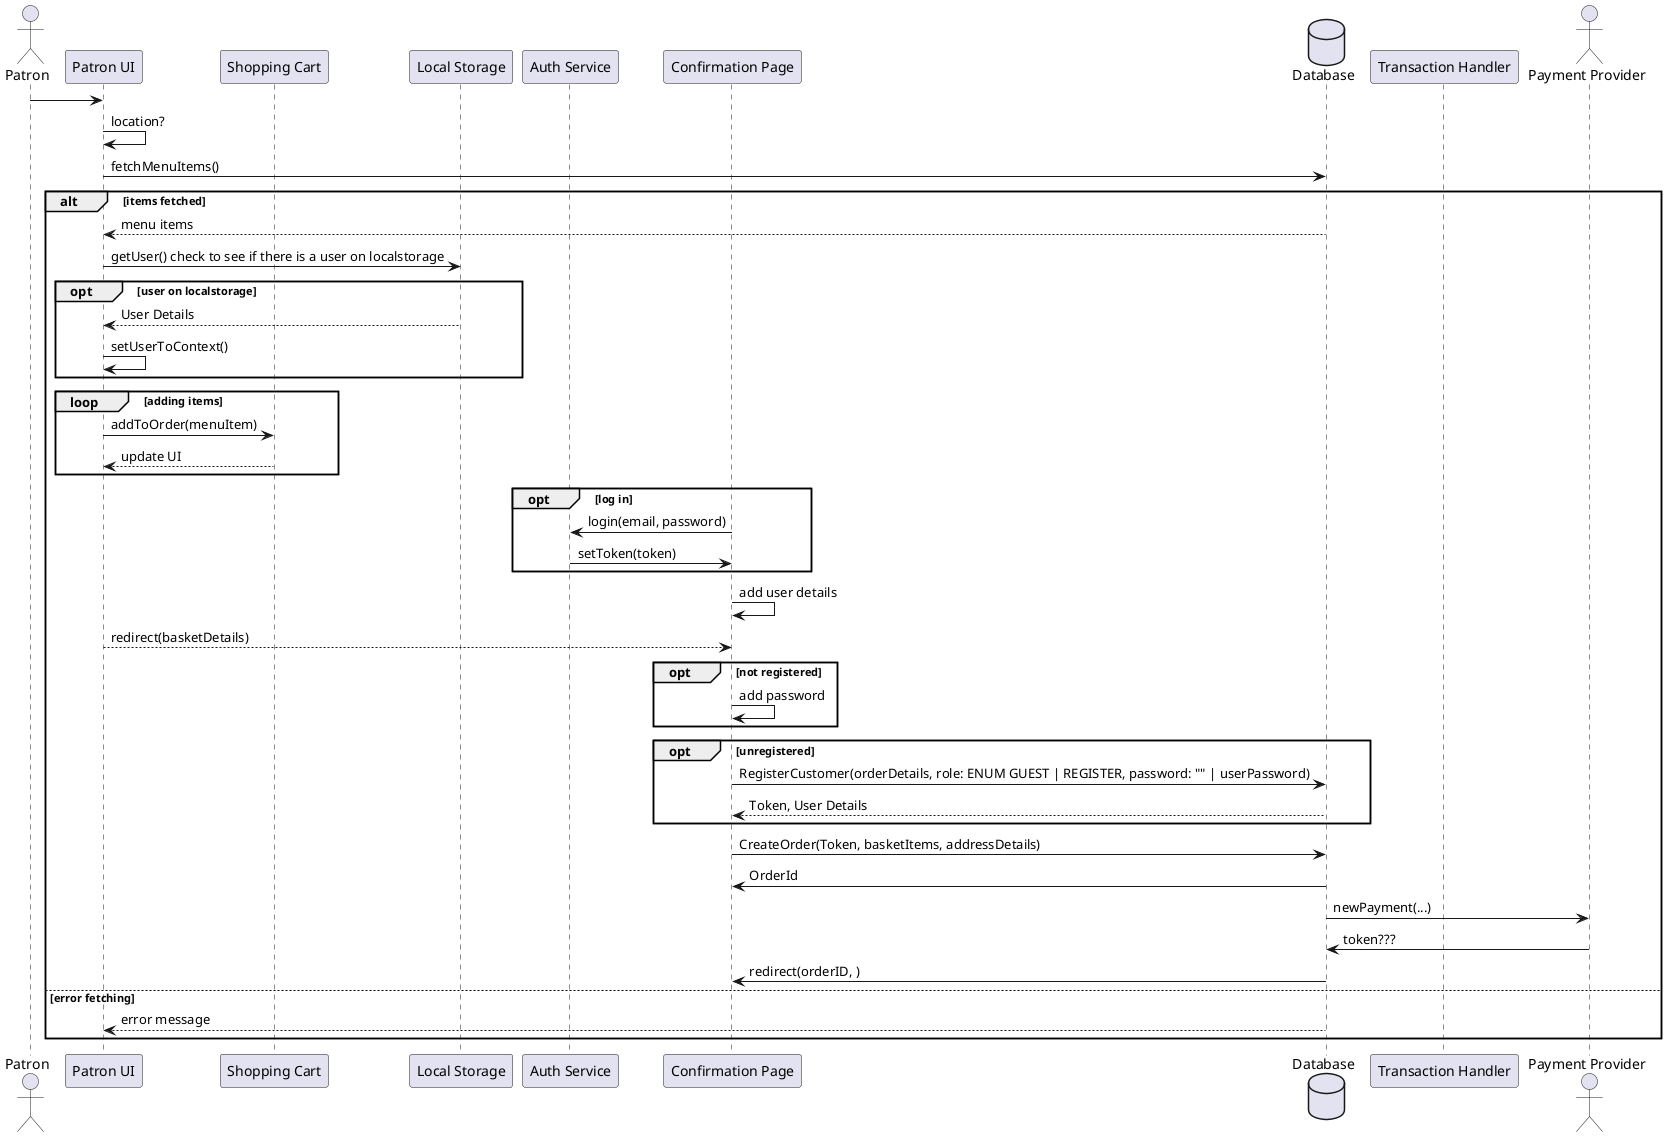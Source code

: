 @startuml
actor Patron
participant "Patron UI"
participant "Shopping Cart"
participant "Local Storage"
participant "Auth Service"
participant "Confirmation Page"
database Database
participant "Transaction Handler"
actor "Payment Provider"
' actor "Vendor Messaging"
' actor "Delivery Service"

Patron -> "Patron UI"
"Patron UI" -> "Patron UI": location?
"Patron UI" -> Database: fetchMenuItems()
alt items fetched
Database --> "Patron UI": menu items
"Patron UI" -> "Local Storage": getUser() check to see if there is a user on localstorage
opt user on localstorage
"Local Storage" --> "Patron UI": User Details
"Patron UI" -> "Patron UI": setUserToContext()
end

loop adding items
"Patron UI" -> "Shopping Cart": addToOrder(menuItem)
"Shopping Cart" --> "Patron UI": update UI
end
opt log in
"Confirmation Page" -> "Auth Service": login(email, password)
"Auth Service" -> "Confirmation Page": setToken(token)
end
' "Patron UI" -> Database: Checkout createOrder([{basketItemId, quantity}])
' "Database" -> "Confirmation Page": orderId, orderItems
"Confirmation Page" -> "Confirmation Page": add user details
"Patron UI" --> "Confirmation Page": redirect(basketDetails)
opt not registered
"Confirmation Page" -> "Confirmation Page": add password
end
opt unregistered
"Confirmation Page" -> "Database": RegisterCustomer(orderDetails, role: ENUM GUEST | REGISTER, password: "" | userPassword)
"Database" --> "Confirmation Page": Token, User Details
end
"Confirmation Page" -> "Database": CreateOrder(Token, basketItems, addressDetails)
"Database" -> "Confirmation Page": OrderId

"Database" -> "Payment Provider" : newPayment(...)
"Payment Provider" -> "Database" : token???
"Database" -> "Confirmation Page" : redirect(orderID, )
' alt transaction success
' "Transaction Handler" -> Database: updateTransaction(paymentId)
' Database --> "Transaction Handler": Confirmation
' "Transaction Handler" --> "Patron UI": Confirmation
' "Transaction Handler" -> "Vendor Messaging": sendMessage(customerOrder)
' "Transaction Handler" -> "Delivery Service": sendMessage(customerOrder)
' else transaction failure
' "Transaction Handler" --> "Patron UI": Error Message
' end

else error fetching
Database --> "Patron UI": error message
end

@enduml